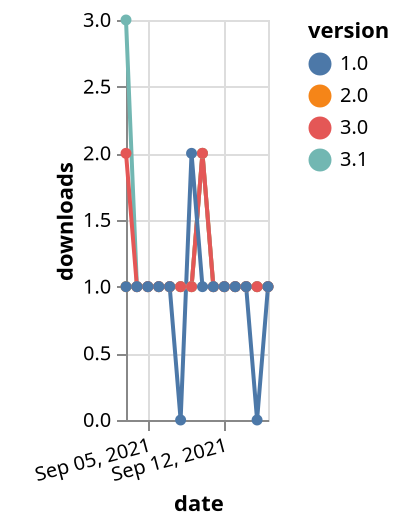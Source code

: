 {"$schema": "https://vega.github.io/schema/vega-lite/v5.json", "description": "A simple bar chart with embedded data.", "data": {"values": [{"date": "2021-09-03", "total": 162, "delta": 1, "version": "2.0"}, {"date": "2021-09-04", "total": 163, "delta": 1, "version": "2.0"}, {"date": "2021-09-05", "total": 164, "delta": 1, "version": "2.0"}, {"date": "2021-09-06", "total": 165, "delta": 1, "version": "2.0"}, {"date": "2021-09-07", "total": 166, "delta": 1, "version": "2.0"}, {"date": "2021-09-08", "total": 167, "delta": 1, "version": "2.0"}, {"date": "2021-09-09", "total": 168, "delta": 1, "version": "2.0"}, {"date": "2021-09-10", "total": 170, "delta": 2, "version": "2.0"}, {"date": "2021-09-11", "total": 171, "delta": 1, "version": "2.0"}, {"date": "2021-09-12", "total": 172, "delta": 1, "version": "2.0"}, {"date": "2021-09-13", "total": 173, "delta": 1, "version": "2.0"}, {"date": "2021-09-14", "total": 174, "delta": 1, "version": "2.0"}, {"date": "2021-09-15", "total": 175, "delta": 1, "version": "2.0"}, {"date": "2021-09-16", "total": 176, "delta": 1, "version": "2.0"}, {"date": "2021-09-03", "total": 22, "delta": 3, "version": "3.1"}, {"date": "2021-09-04", "total": 23, "delta": 1, "version": "3.1"}, {"date": "2021-09-05", "total": 24, "delta": 1, "version": "3.1"}, {"date": "2021-09-06", "total": 25, "delta": 1, "version": "3.1"}, {"date": "2021-09-07", "total": 26, "delta": 1, "version": "3.1"}, {"date": "2021-09-08", "total": 27, "delta": 1, "version": "3.1"}, {"date": "2021-09-09", "total": 28, "delta": 1, "version": "3.1"}, {"date": "2021-09-10", "total": 30, "delta": 2, "version": "3.1"}, {"date": "2021-09-11", "total": 31, "delta": 1, "version": "3.1"}, {"date": "2021-09-12", "total": 32, "delta": 1, "version": "3.1"}, {"date": "2021-09-13", "total": 33, "delta": 1, "version": "3.1"}, {"date": "2021-09-14", "total": 34, "delta": 1, "version": "3.1"}, {"date": "2021-09-15", "total": 35, "delta": 1, "version": "3.1"}, {"date": "2021-09-16", "total": 36, "delta": 1, "version": "3.1"}, {"date": "2021-09-03", "total": 110, "delta": 2, "version": "3.0"}, {"date": "2021-09-04", "total": 111, "delta": 1, "version": "3.0"}, {"date": "2021-09-05", "total": 112, "delta": 1, "version": "3.0"}, {"date": "2021-09-06", "total": 113, "delta": 1, "version": "3.0"}, {"date": "2021-09-07", "total": 114, "delta": 1, "version": "3.0"}, {"date": "2021-09-08", "total": 115, "delta": 1, "version": "3.0"}, {"date": "2021-09-09", "total": 116, "delta": 1, "version": "3.0"}, {"date": "2021-09-10", "total": 118, "delta": 2, "version": "3.0"}, {"date": "2021-09-11", "total": 119, "delta": 1, "version": "3.0"}, {"date": "2021-09-12", "total": 120, "delta": 1, "version": "3.0"}, {"date": "2021-09-13", "total": 121, "delta": 1, "version": "3.0"}, {"date": "2021-09-14", "total": 122, "delta": 1, "version": "3.0"}, {"date": "2021-09-15", "total": 123, "delta": 1, "version": "3.0"}, {"date": "2021-09-16", "total": 124, "delta": 1, "version": "3.0"}, {"date": "2021-09-03", "total": 179, "delta": 1, "version": "1.0"}, {"date": "2021-09-04", "total": 180, "delta": 1, "version": "1.0"}, {"date": "2021-09-05", "total": 181, "delta": 1, "version": "1.0"}, {"date": "2021-09-06", "total": 182, "delta": 1, "version": "1.0"}, {"date": "2021-09-07", "total": 183, "delta": 1, "version": "1.0"}, {"date": "2021-09-08", "total": 183, "delta": 0, "version": "1.0"}, {"date": "2021-09-09", "total": 185, "delta": 2, "version": "1.0"}, {"date": "2021-09-10", "total": 186, "delta": 1, "version": "1.0"}, {"date": "2021-09-11", "total": 187, "delta": 1, "version": "1.0"}, {"date": "2021-09-12", "total": 188, "delta": 1, "version": "1.0"}, {"date": "2021-09-13", "total": 189, "delta": 1, "version": "1.0"}, {"date": "2021-09-14", "total": 190, "delta": 1, "version": "1.0"}, {"date": "2021-09-15", "total": 190, "delta": 0, "version": "1.0"}, {"date": "2021-09-16", "total": 191, "delta": 1, "version": "1.0"}]}, "width": "container", "mark": {"type": "line", "point": {"filled": true}}, "encoding": {"x": {"field": "date", "type": "temporal", "timeUnit": "yearmonthdate", "title": "date", "axis": {"labelAngle": -15}}, "y": {"field": "delta", "type": "quantitative", "title": "downloads"}, "color": {"field": "version", "type": "nominal"}, "tooltip": {"field": "delta"}}}